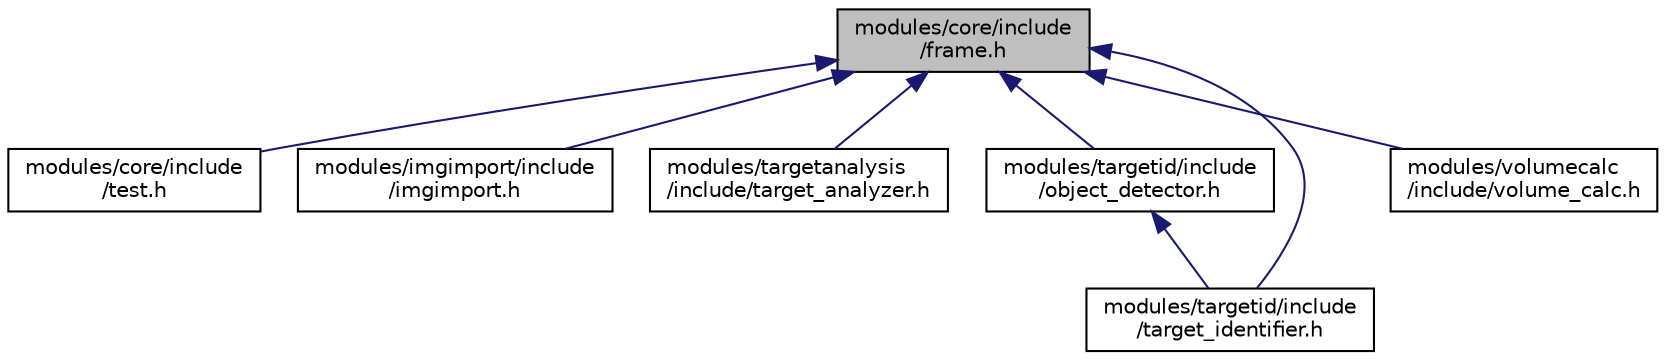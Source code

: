 digraph "modules/core/include/frame.h"
{
  edge [fontname="Helvetica",fontsize="10",labelfontname="Helvetica",labelfontsize="10"];
  node [fontname="Helvetica",fontsize="10",shape=record];
  Node1 [label="modules/core/include\l/frame.h",height=0.2,width=0.4,color="black", fillcolor="grey75", style="filled" fontcolor="black"];
  Node1 -> Node2 [dir="back",color="midnightblue",fontsize="10",style="solid",fontname="Helvetica"];
  Node2 [label="modules/core/include\l/test.h",height=0.2,width=0.4,color="black", fillcolor="white", style="filled",URL="$test_8h.html"];
  Node1 -> Node3 [dir="back",color="midnightblue",fontsize="10",style="solid",fontname="Helvetica"];
  Node3 [label="modules/imgimport/include\l/imgimport.h",height=0.2,width=0.4,color="black", fillcolor="white", style="filled",URL="$imgimport_8h_source.html"];
  Node1 -> Node4 [dir="back",color="midnightblue",fontsize="10",style="solid",fontname="Helvetica"];
  Node4 [label="modules/targetanalysis\l/include/target_analyzer.h",height=0.2,width=0.4,color="black", fillcolor="white", style="filled",URL="$target__analyzer_8h.html",tooltip="Module for analyzing individual PixelTargets and combining them into a set of unique Targets..."];
  Node1 -> Node5 [dir="back",color="midnightblue",fontsize="10",style="solid",fontname="Helvetica"];
  Node5 [label="modules/targetid/include\l/object_detector.h",height=0.2,width=0.4,color="black", fillcolor="white", style="filled",URL="$object__detector_8h_source.html"];
  Node5 -> Node6 [dir="back",color="midnightblue",fontsize="10",style="solid",fontname="Helvetica"];
  Node6 [label="modules/targetid/include\l/target_identifier.h",height=0.2,width=0.4,color="black", fillcolor="white", style="filled",URL="$target__identifier_8h.html",tooltip="Module for identifying targets in Frames. "];
  Node1 -> Node6 [dir="back",color="midnightblue",fontsize="10",style="solid",fontname="Helvetica"];
  Node1 -> Node7 [dir="back",color="midnightblue",fontsize="10",style="solid",fontname="Helvetica"];
  Node7 [label="modules/volumecalc\l/include/volume_calc.h",height=0.2,width=0.4,color="black", fillcolor="white", style="filled",URL="$volume__calc_8h.html",tooltip="Module for calculating the volume of a target. "];
}
